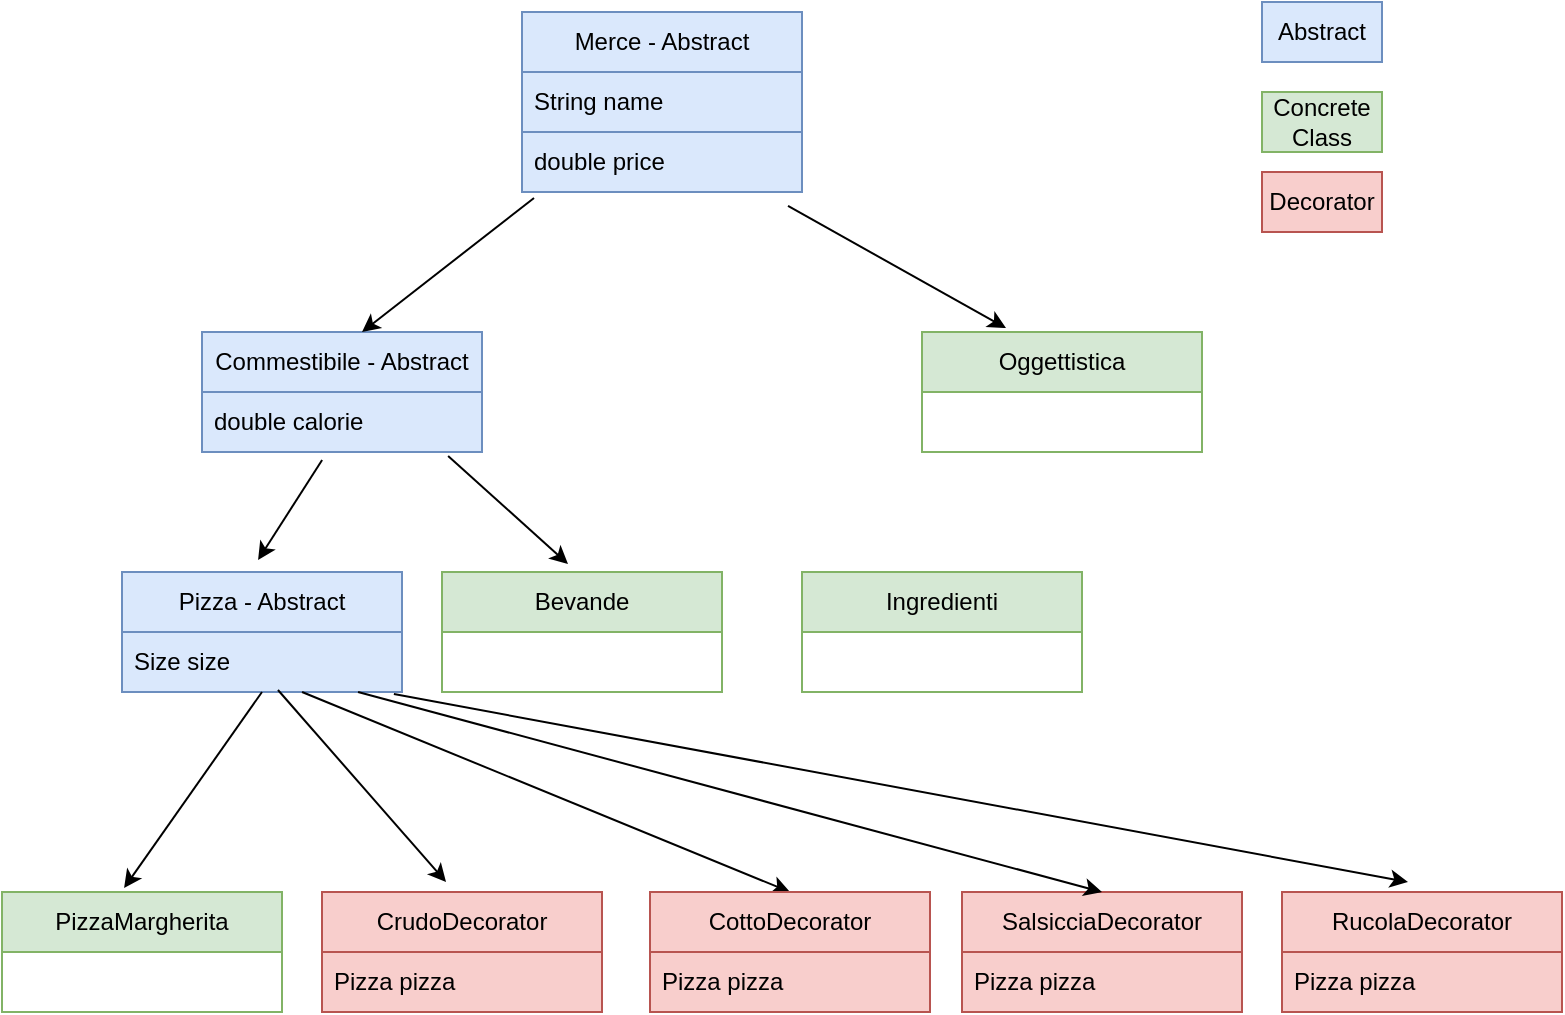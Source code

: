 <mxfile version="21.6.2" type="device">
  <diagram name="Pagina-1" id="XF3vCzrUBPsqfvgIkMo5">
    <mxGraphModel dx="1434" dy="788" grid="1" gridSize="10" guides="1" tooltips="1" connect="1" arrows="1" fold="1" page="1" pageScale="1" pageWidth="827" pageHeight="1169" math="0" shadow="0">
      <root>
        <mxCell id="0" />
        <mxCell id="1" parent="0" />
        <mxCell id="mttsqV67Aj8J0tApP03b-1" value="Merce - Abstract" style="swimlane;fontStyle=0;childLayout=stackLayout;horizontal=1;startSize=30;horizontalStack=0;resizeParent=1;resizeParentMax=0;resizeLast=0;collapsible=1;marginBottom=0;whiteSpace=wrap;html=1;fillColor=#dae8fc;strokeColor=#6c8ebf;" vertex="1" parent="1">
          <mxGeometry x="280" y="40" width="140" height="90" as="geometry" />
        </mxCell>
        <mxCell id="mttsqV67Aj8J0tApP03b-2" value="String name" style="text;strokeColor=#6c8ebf;fillColor=#dae8fc;align=left;verticalAlign=middle;spacingLeft=4;spacingRight=4;overflow=hidden;points=[[0,0.5],[1,0.5]];portConstraint=eastwest;rotatable=0;whiteSpace=wrap;html=1;" vertex="1" parent="mttsqV67Aj8J0tApP03b-1">
          <mxGeometry y="30" width="140" height="30" as="geometry" />
        </mxCell>
        <mxCell id="mttsqV67Aj8J0tApP03b-3" value="double price" style="text;strokeColor=#6c8ebf;fillColor=#dae8fc;align=left;verticalAlign=middle;spacingLeft=4;spacingRight=4;overflow=hidden;points=[[0,0.5],[1,0.5]];portConstraint=eastwest;rotatable=0;whiteSpace=wrap;html=1;" vertex="1" parent="mttsqV67Aj8J0tApP03b-1">
          <mxGeometry y="60" width="140" height="30" as="geometry" />
        </mxCell>
        <mxCell id="mttsqV67Aj8J0tApP03b-5" value="Commestibile - Abstract" style="swimlane;fontStyle=0;childLayout=stackLayout;horizontal=1;startSize=30;horizontalStack=0;resizeParent=1;resizeParentMax=0;resizeLast=0;collapsible=1;marginBottom=0;whiteSpace=wrap;html=1;fillColor=#dae8fc;strokeColor=#6c8ebf;" vertex="1" parent="1">
          <mxGeometry x="120" y="200" width="140" height="60" as="geometry" />
        </mxCell>
        <mxCell id="mttsqV67Aj8J0tApP03b-6" value="double calorie" style="text;strokeColor=#6c8ebf;fillColor=#dae8fc;align=left;verticalAlign=middle;spacingLeft=4;spacingRight=4;overflow=hidden;points=[[0,0.5],[1,0.5]];portConstraint=eastwest;rotatable=0;whiteSpace=wrap;html=1;" vertex="1" parent="mttsqV67Aj8J0tApP03b-5">
          <mxGeometry y="30" width="140" height="30" as="geometry" />
        </mxCell>
        <mxCell id="mttsqV67Aj8J0tApP03b-9" value="Oggettistica" style="swimlane;fontStyle=0;childLayout=stackLayout;horizontal=1;startSize=30;horizontalStack=0;resizeParent=1;resizeParentMax=0;resizeLast=0;collapsible=1;marginBottom=0;whiteSpace=wrap;html=1;fillColor=#d5e8d4;strokeColor=#82b366;" vertex="1" parent="1">
          <mxGeometry x="480" y="200" width="140" height="60" as="geometry" />
        </mxCell>
        <mxCell id="mttsqV67Aj8J0tApP03b-13" value="" style="endArrow=classic;html=1;rounded=0;exitX=0.043;exitY=1.1;exitDx=0;exitDy=0;exitPerimeter=0;" edge="1" parent="1" source="mttsqV67Aj8J0tApP03b-3">
          <mxGeometry width="50" height="50" relative="1" as="geometry">
            <mxPoint x="390" y="430" as="sourcePoint" />
            <mxPoint x="200" y="200" as="targetPoint" />
          </mxGeometry>
        </mxCell>
        <mxCell id="mttsqV67Aj8J0tApP03b-14" value="" style="endArrow=classic;html=1;rounded=0;exitX=0.95;exitY=1.233;exitDx=0;exitDy=0;exitPerimeter=0;entryX=0.3;entryY=-0.033;entryDx=0;entryDy=0;entryPerimeter=0;" edge="1" parent="1" source="mttsqV67Aj8J0tApP03b-3" target="mttsqV67Aj8J0tApP03b-9">
          <mxGeometry width="50" height="50" relative="1" as="geometry">
            <mxPoint x="390" y="430" as="sourcePoint" />
            <mxPoint x="440" y="380" as="targetPoint" />
          </mxGeometry>
        </mxCell>
        <mxCell id="mttsqV67Aj8J0tApP03b-15" value="Pizza - Abstract" style="swimlane;fontStyle=0;childLayout=stackLayout;horizontal=1;startSize=30;horizontalStack=0;resizeParent=1;resizeParentMax=0;resizeLast=0;collapsible=1;marginBottom=0;whiteSpace=wrap;html=1;fillColor=#dae8fc;strokeColor=#6c8ebf;" vertex="1" parent="1">
          <mxGeometry x="80" y="320" width="140" height="60" as="geometry" />
        </mxCell>
        <mxCell id="mttsqV67Aj8J0tApP03b-16" value="Size size" style="text;strokeColor=#6c8ebf;fillColor=#dae8fc;align=left;verticalAlign=middle;spacingLeft=4;spacingRight=4;overflow=hidden;points=[[0,0.5],[1,0.5]];portConstraint=eastwest;rotatable=0;whiteSpace=wrap;html=1;" vertex="1" parent="mttsqV67Aj8J0tApP03b-15">
          <mxGeometry y="30" width="140" height="30" as="geometry" />
        </mxCell>
        <mxCell id="mttsqV67Aj8J0tApP03b-19" value="Bevande" style="swimlane;fontStyle=0;childLayout=stackLayout;horizontal=1;startSize=30;horizontalStack=0;resizeParent=1;resizeParentMax=0;resizeLast=0;collapsible=1;marginBottom=0;whiteSpace=wrap;html=1;fillColor=#d5e8d4;strokeColor=#82b366;" vertex="1" parent="1">
          <mxGeometry x="240" y="320" width="140" height="60" as="geometry" />
        </mxCell>
        <mxCell id="mttsqV67Aj8J0tApP03b-23" value="" style="endArrow=classic;html=1;rounded=0;exitX=0.429;exitY=1.133;exitDx=0;exitDy=0;exitPerimeter=0;entryX=0.486;entryY=-0.1;entryDx=0;entryDy=0;entryPerimeter=0;" edge="1" parent="1" source="mttsqV67Aj8J0tApP03b-6" target="mttsqV67Aj8J0tApP03b-15">
          <mxGeometry width="50" height="50" relative="1" as="geometry">
            <mxPoint x="390" y="430" as="sourcePoint" />
            <mxPoint x="440" y="380" as="targetPoint" />
          </mxGeometry>
        </mxCell>
        <mxCell id="mttsqV67Aj8J0tApP03b-24" value="" style="endArrow=classic;html=1;rounded=0;exitX=0.879;exitY=1.067;exitDx=0;exitDy=0;exitPerimeter=0;entryX=0.45;entryY=-0.067;entryDx=0;entryDy=0;entryPerimeter=0;" edge="1" parent="1" source="mttsqV67Aj8J0tApP03b-6" target="mttsqV67Aj8J0tApP03b-19">
          <mxGeometry width="50" height="50" relative="1" as="geometry">
            <mxPoint x="390" y="430" as="sourcePoint" />
            <mxPoint x="440" y="380" as="targetPoint" />
          </mxGeometry>
        </mxCell>
        <mxCell id="mttsqV67Aj8J0tApP03b-26" value="Ingredienti" style="swimlane;fontStyle=0;childLayout=stackLayout;horizontal=1;startSize=30;horizontalStack=0;resizeParent=1;resizeParentMax=0;resizeLast=0;collapsible=1;marginBottom=0;whiteSpace=wrap;html=1;fillColor=#d5e8d4;strokeColor=#82b366;" vertex="1" parent="1">
          <mxGeometry x="420" y="320" width="140" height="60" as="geometry" />
        </mxCell>
        <mxCell id="mttsqV67Aj8J0tApP03b-32" value="Abstract" style="text;html=1;strokeColor=#6c8ebf;fillColor=#dae8fc;align=center;verticalAlign=middle;whiteSpace=wrap;rounded=0;" vertex="1" parent="1">
          <mxGeometry x="650" y="35" width="60" height="30" as="geometry" />
        </mxCell>
        <mxCell id="mttsqV67Aj8J0tApP03b-33" value="Concrete Class" style="text;html=1;strokeColor=#82b366;fillColor=#d5e8d4;align=center;verticalAlign=middle;whiteSpace=wrap;rounded=0;" vertex="1" parent="1">
          <mxGeometry x="650" y="80" width="60" height="30" as="geometry" />
        </mxCell>
        <mxCell id="mttsqV67Aj8J0tApP03b-34" value="PizzaMargherita" style="swimlane;fontStyle=0;childLayout=stackLayout;horizontal=1;startSize=30;horizontalStack=0;resizeParent=1;resizeParentMax=0;resizeLast=0;collapsible=1;marginBottom=0;whiteSpace=wrap;html=1;fillColor=#d5e8d4;strokeColor=#82b366;" vertex="1" parent="1">
          <mxGeometry x="20" y="480" width="140" height="60" as="geometry" />
        </mxCell>
        <mxCell id="mttsqV67Aj8J0tApP03b-38" value="" style="endArrow=classic;html=1;rounded=0;entryX=0.436;entryY=-0.033;entryDx=0;entryDy=0;entryPerimeter=0;exitX=0.5;exitY=1;exitDx=0;exitDy=0;" edge="1" parent="1" source="mttsqV67Aj8J0tApP03b-15" target="mttsqV67Aj8J0tApP03b-34">
          <mxGeometry width="50" height="50" relative="1" as="geometry">
            <mxPoint x="140" y="380" as="sourcePoint" />
            <mxPoint x="440" y="480" as="targetPoint" />
          </mxGeometry>
        </mxCell>
        <mxCell id="mttsqV67Aj8J0tApP03b-40" value="Decorator" style="text;html=1;strokeColor=#b85450;fillColor=#f8cecc;align=center;verticalAlign=middle;whiteSpace=wrap;rounded=0;" vertex="1" parent="1">
          <mxGeometry x="650" y="120" width="60" height="30" as="geometry" />
        </mxCell>
        <mxCell id="mttsqV67Aj8J0tApP03b-41" value="CrudoDecorator" style="swimlane;fontStyle=0;childLayout=stackLayout;horizontal=1;startSize=30;horizontalStack=0;resizeParent=1;resizeParentMax=0;resizeLast=0;collapsible=1;marginBottom=0;whiteSpace=wrap;html=1;fillColor=#f8cecc;strokeColor=#b85450;" vertex="1" parent="1">
          <mxGeometry x="180" y="480" width="140" height="60" as="geometry" />
        </mxCell>
        <mxCell id="mttsqV67Aj8J0tApP03b-42" value="Pizza pizza" style="text;strokeColor=#b85450;fillColor=#f8cecc;align=left;verticalAlign=middle;spacingLeft=4;spacingRight=4;overflow=hidden;points=[[0,0.5],[1,0.5]];portConstraint=eastwest;rotatable=0;whiteSpace=wrap;html=1;" vertex="1" parent="mttsqV67Aj8J0tApP03b-41">
          <mxGeometry y="30" width="140" height="30" as="geometry" />
        </mxCell>
        <mxCell id="mttsqV67Aj8J0tApP03b-45" value="" style="endArrow=classic;html=1;rounded=0;entryX=0.443;entryY=-0.083;entryDx=0;entryDy=0;entryPerimeter=0;exitX=0.557;exitY=0.967;exitDx=0;exitDy=0;exitPerimeter=0;" edge="1" parent="1" source="mttsqV67Aj8J0tApP03b-16" target="mttsqV67Aj8J0tApP03b-41">
          <mxGeometry width="50" height="50" relative="1" as="geometry">
            <mxPoint x="170" y="390" as="sourcePoint" />
            <mxPoint x="440" y="280" as="targetPoint" />
          </mxGeometry>
        </mxCell>
        <mxCell id="mttsqV67Aj8J0tApP03b-50" value="" style="endArrow=classic;html=1;rounded=0;entryX=0.5;entryY=0;entryDx=0;entryDy=0;exitX=0.643;exitY=1;exitDx=0;exitDy=0;exitPerimeter=0;" edge="1" parent="1" source="mttsqV67Aj8J0tApP03b-16" target="mttsqV67Aj8J0tApP03b-57">
          <mxGeometry width="50" height="50" relative="1" as="geometry">
            <mxPoint x="180" y="380" as="sourcePoint" />
            <mxPoint x="431.04" y="477" as="targetPoint" />
          </mxGeometry>
        </mxCell>
        <mxCell id="mttsqV67Aj8J0tApP03b-53" value="RucolaDecorator" style="swimlane;fontStyle=0;childLayout=stackLayout;horizontal=1;startSize=30;horizontalStack=0;resizeParent=1;resizeParentMax=0;resizeLast=0;collapsible=1;marginBottom=0;whiteSpace=wrap;html=1;fillColor=#f8cecc;strokeColor=#b85450;" vertex="1" parent="1">
          <mxGeometry x="660" y="480" width="140" height="60" as="geometry" />
        </mxCell>
        <mxCell id="mttsqV67Aj8J0tApP03b-54" value="Pizza pizza" style="text;strokeColor=#b85450;fillColor=#f8cecc;align=left;verticalAlign=middle;spacingLeft=4;spacingRight=4;overflow=hidden;points=[[0,0.5],[1,0.5]];portConstraint=eastwest;rotatable=0;whiteSpace=wrap;html=1;" vertex="1" parent="mttsqV67Aj8J0tApP03b-53">
          <mxGeometry y="30" width="140" height="30" as="geometry" />
        </mxCell>
        <mxCell id="mttsqV67Aj8J0tApP03b-55" value="SalsicciaDecorator" style="swimlane;fontStyle=0;childLayout=stackLayout;horizontal=1;startSize=30;horizontalStack=0;resizeParent=1;resizeParentMax=0;resizeLast=0;collapsible=1;marginBottom=0;whiteSpace=wrap;html=1;fillColor=#f8cecc;strokeColor=#b85450;" vertex="1" parent="1">
          <mxGeometry x="500" y="480" width="140" height="60" as="geometry" />
        </mxCell>
        <mxCell id="mttsqV67Aj8J0tApP03b-56" value="Pizza pizza" style="text;strokeColor=#b85450;fillColor=#f8cecc;align=left;verticalAlign=middle;spacingLeft=4;spacingRight=4;overflow=hidden;points=[[0,0.5],[1,0.5]];portConstraint=eastwest;rotatable=0;whiteSpace=wrap;html=1;" vertex="1" parent="mttsqV67Aj8J0tApP03b-55">
          <mxGeometry y="30" width="140" height="30" as="geometry" />
        </mxCell>
        <mxCell id="mttsqV67Aj8J0tApP03b-57" value="CottoDecorator" style="swimlane;fontStyle=0;childLayout=stackLayout;horizontal=1;startSize=30;horizontalStack=0;resizeParent=1;resizeParentMax=0;resizeLast=0;collapsible=1;marginBottom=0;whiteSpace=wrap;html=1;fillColor=#f8cecc;strokeColor=#b85450;" vertex="1" parent="1">
          <mxGeometry x="344" y="480" width="140" height="60" as="geometry" />
        </mxCell>
        <mxCell id="mttsqV67Aj8J0tApP03b-58" value="Pizza pizza" style="text;strokeColor=#b85450;fillColor=#f8cecc;align=left;verticalAlign=middle;spacingLeft=4;spacingRight=4;overflow=hidden;points=[[0,0.5],[1,0.5]];portConstraint=eastwest;rotatable=0;whiteSpace=wrap;html=1;" vertex="1" parent="mttsqV67Aj8J0tApP03b-57">
          <mxGeometry y="30" width="140" height="30" as="geometry" />
        </mxCell>
        <mxCell id="mttsqV67Aj8J0tApP03b-59" value="" style="endArrow=classic;html=1;rounded=0;exitX=0.843;exitY=1;exitDx=0;exitDy=0;exitPerimeter=0;entryX=0.5;entryY=0;entryDx=0;entryDy=0;" edge="1" parent="1" source="mttsqV67Aj8J0tApP03b-16" target="mttsqV67Aj8J0tApP03b-55">
          <mxGeometry width="50" height="50" relative="1" as="geometry">
            <mxPoint x="390" y="430" as="sourcePoint" />
            <mxPoint x="440" y="380" as="targetPoint" />
          </mxGeometry>
        </mxCell>
        <mxCell id="mttsqV67Aj8J0tApP03b-60" value="" style="endArrow=classic;html=1;rounded=0;entryX=0.45;entryY=-0.083;entryDx=0;entryDy=0;entryPerimeter=0;exitX=0.971;exitY=1.033;exitDx=0;exitDy=0;exitPerimeter=0;" edge="1" parent="1" source="mttsqV67Aj8J0tApP03b-16" target="mttsqV67Aj8J0tApP03b-53">
          <mxGeometry width="50" height="50" relative="1" as="geometry">
            <mxPoint x="200" y="380" as="sourcePoint" />
            <mxPoint x="440" y="380" as="targetPoint" />
          </mxGeometry>
        </mxCell>
      </root>
    </mxGraphModel>
  </diagram>
</mxfile>

